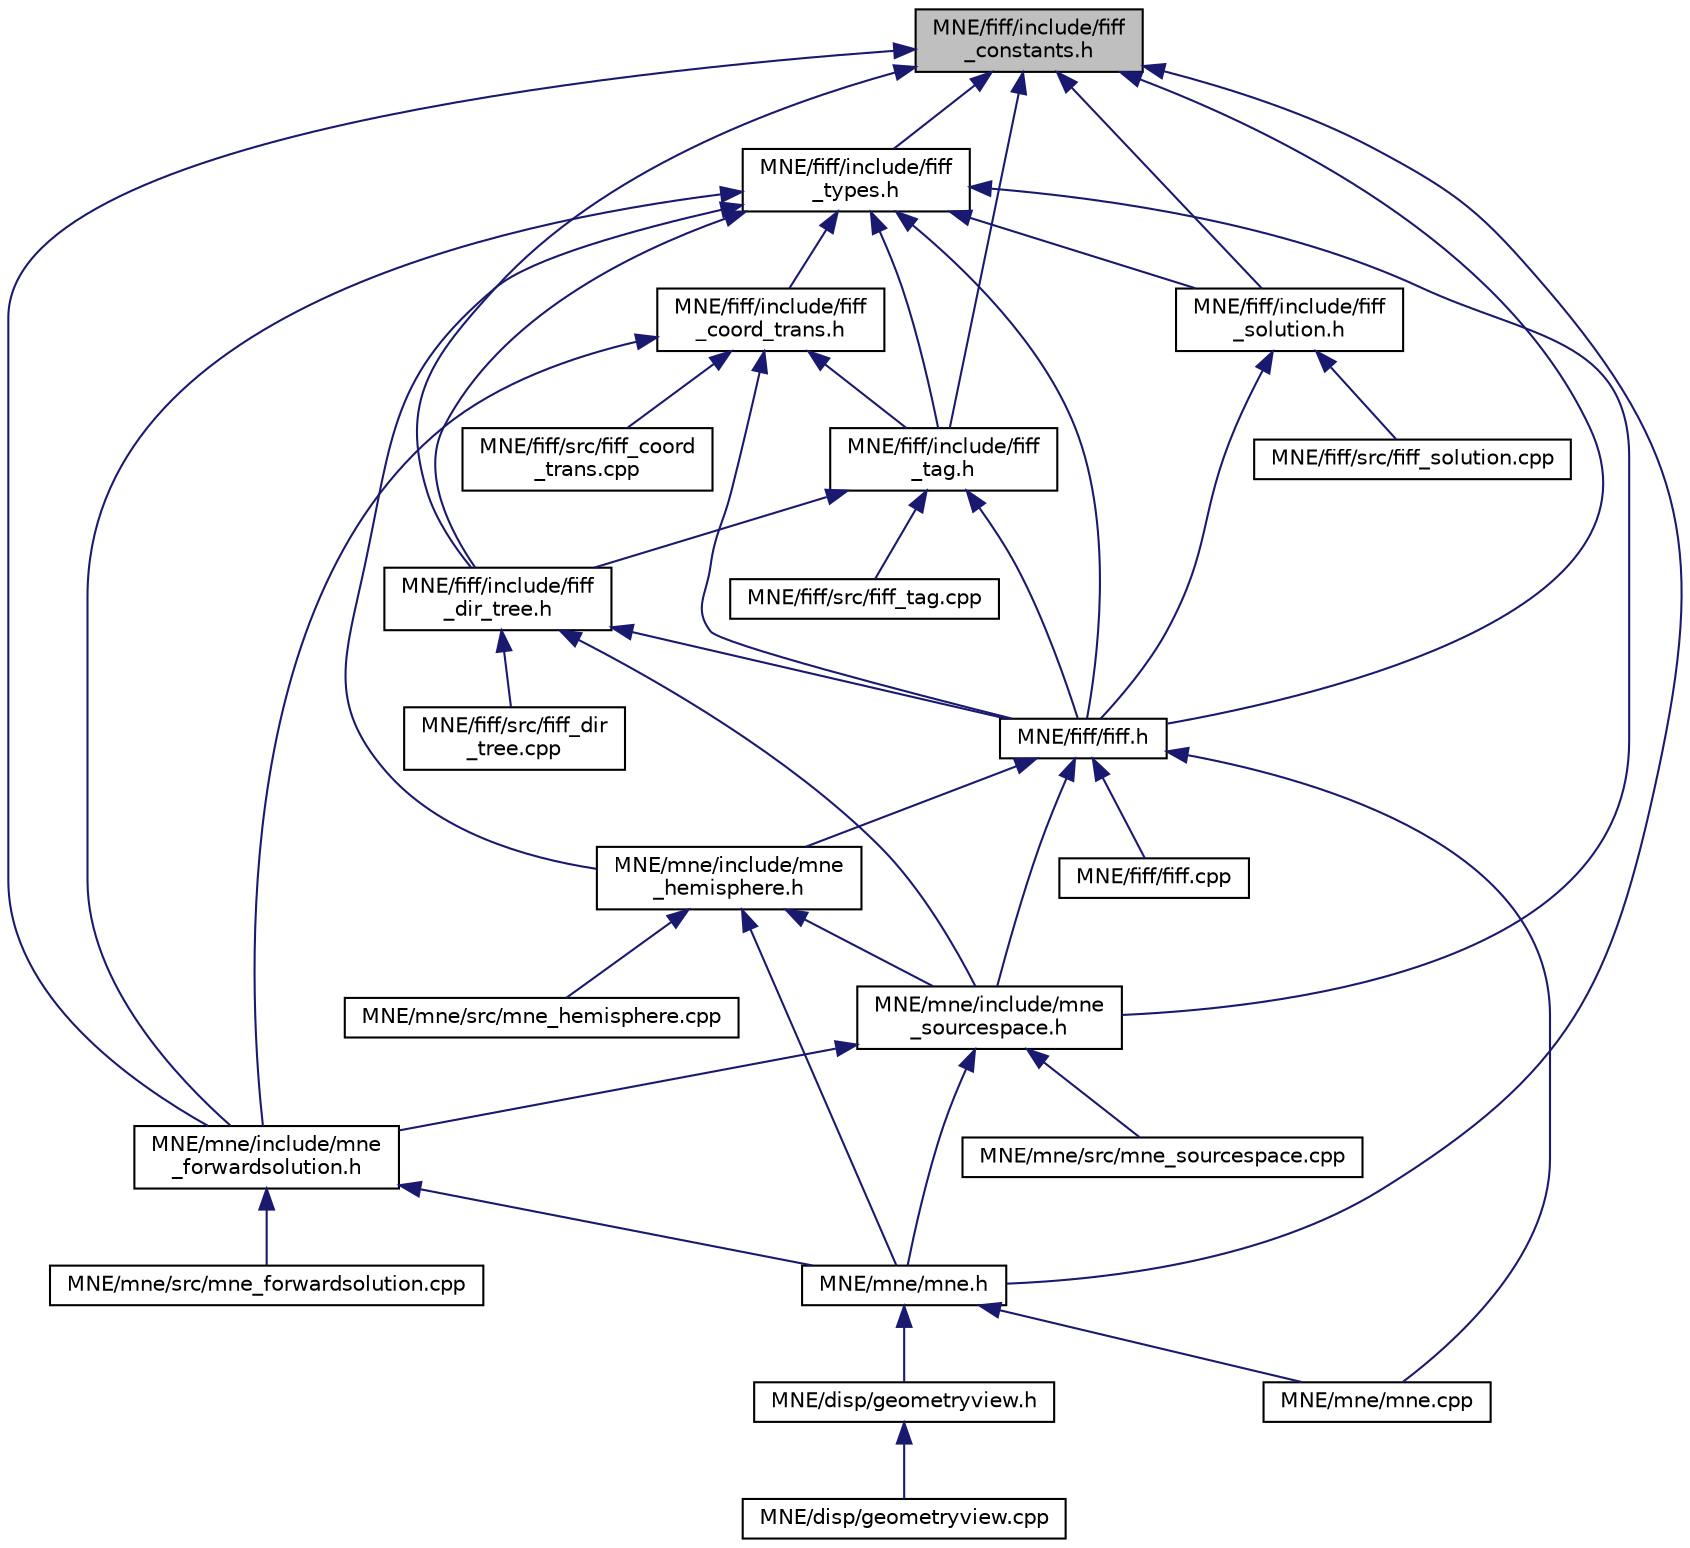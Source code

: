 digraph "MNE/fiff/include/fiff_constants.h"
{
  edge [fontname="Helvetica",fontsize="10",labelfontname="Helvetica",labelfontsize="10"];
  node [fontname="Helvetica",fontsize="10",shape=record];
  Node1 [label="MNE/fiff/include/fiff\l_constants.h",height=0.2,width=0.4,color="black", fillcolor="grey75", style="filled" fontcolor="black"];
  Node1 -> Node2 [dir="back",color="midnightblue",fontsize="10",style="solid",fontname="Helvetica"];
  Node2 [label="MNE/mne/include/mne\l_forwardsolution.h",height=0.2,width=0.4,color="black", fillcolor="white", style="filled",URL="$mne__forwardsolution_8h.html",tooltip="ToDo Documentation..."];
  Node2 -> Node3 [dir="back",color="midnightblue",fontsize="10",style="solid",fontname="Helvetica"];
  Node3 [label="MNE/mne/mne.h",height=0.2,width=0.4,color="black", fillcolor="white", style="filled",URL="$mne_8h.html",tooltip="ToDo Documentation..."];
  Node3 -> Node4 [dir="back",color="midnightblue",fontsize="10",style="solid",fontname="Helvetica"];
  Node4 [label="MNE/disp/geometryview.h",height=0.2,width=0.4,color="black", fillcolor="white", style="filled",URL="$geometryview_8h.html",tooltip="ToDo Documentation..."];
  Node4 -> Node5 [dir="back",color="midnightblue",fontsize="10",style="solid",fontname="Helvetica"];
  Node5 [label="MNE/disp/geometryview.cpp",height=0.2,width=0.4,color="black", fillcolor="white", style="filled",URL="$geometryview_8cpp.html",tooltip="ToDo Documentation..."];
  Node3 -> Node6 [dir="back",color="midnightblue",fontsize="10",style="solid",fontname="Helvetica"];
  Node6 [label="MNE/mne/mne.cpp",height=0.2,width=0.4,color="black", fillcolor="white", style="filled",URL="$mne_8cpp.html",tooltip="ToDo Documentation..."];
  Node2 -> Node7 [dir="back",color="midnightblue",fontsize="10",style="solid",fontname="Helvetica"];
  Node7 [label="MNE/mne/src/mne_forwardsolution.cpp",height=0.2,width=0.4,color="black", fillcolor="white", style="filled",URL="$mne__forwardsolution_8cpp.html",tooltip="ToDo Documentation..."];
  Node1 -> Node8 [dir="back",color="midnightblue",fontsize="10",style="solid",fontname="Helvetica"];
  Node8 [label="MNE/fiff/include/fiff\l_types.h",height=0.2,width=0.4,color="black", fillcolor="white", style="filled",URL="$fiff__types_8h.html",tooltip="ToDo Documentation..."];
  Node8 -> Node9 [dir="back",color="midnightblue",fontsize="10",style="solid",fontname="Helvetica"];
  Node9 [label="MNE/fiff/include/fiff\l_coord_trans.h",height=0.2,width=0.4,color="black", fillcolor="white", style="filled",URL="$fiff__coord__trans_8h.html",tooltip="ToDo Documentation..."];
  Node9 -> Node2 [dir="back",color="midnightblue",fontsize="10",style="solid",fontname="Helvetica"];
  Node9 -> Node10 [dir="back",color="midnightblue",fontsize="10",style="solid",fontname="Helvetica"];
  Node10 [label="MNE/fiff/fiff.h",height=0.2,width=0.4,color="black", fillcolor="white", style="filled",URL="$fiff_8h.html",tooltip="ToDo Documentation..."];
  Node10 -> Node11 [dir="back",color="midnightblue",fontsize="10",style="solid",fontname="Helvetica"];
  Node11 [label="MNE/mne/include/mne\l_hemisphere.h",height=0.2,width=0.4,color="black", fillcolor="white", style="filled",URL="$mne__hemisphere_8h.html",tooltip="ToDo Documentation..."];
  Node11 -> Node12 [dir="back",color="midnightblue",fontsize="10",style="solid",fontname="Helvetica"];
  Node12 [label="MNE/mne/include/mne\l_sourcespace.h",height=0.2,width=0.4,color="black", fillcolor="white", style="filled",URL="$mne__sourcespace_8h.html",tooltip="ToDo Documentation..."];
  Node12 -> Node2 [dir="back",color="midnightblue",fontsize="10",style="solid",fontname="Helvetica"];
  Node12 -> Node3 [dir="back",color="midnightblue",fontsize="10",style="solid",fontname="Helvetica"];
  Node12 -> Node13 [dir="back",color="midnightblue",fontsize="10",style="solid",fontname="Helvetica"];
  Node13 [label="MNE/mne/src/mne_sourcespace.cpp",height=0.2,width=0.4,color="black", fillcolor="white", style="filled",URL="$mne__sourcespace_8cpp.html",tooltip="ToDo Documentation..."];
  Node11 -> Node3 [dir="back",color="midnightblue",fontsize="10",style="solid",fontname="Helvetica"];
  Node11 -> Node14 [dir="back",color="midnightblue",fontsize="10",style="solid",fontname="Helvetica"];
  Node14 [label="MNE/mne/src/mne_hemisphere.cpp",height=0.2,width=0.4,color="black", fillcolor="white", style="filled",URL="$mne__hemisphere_8cpp.html",tooltip="ToDo Documentation..."];
  Node10 -> Node12 [dir="back",color="midnightblue",fontsize="10",style="solid",fontname="Helvetica"];
  Node10 -> Node15 [dir="back",color="midnightblue",fontsize="10",style="solid",fontname="Helvetica"];
  Node15 [label="MNE/fiff/fiff.cpp",height=0.2,width=0.4,color="black", fillcolor="white", style="filled",URL="$fiff_8cpp.html",tooltip="ToDo Documentation..."];
  Node10 -> Node6 [dir="back",color="midnightblue",fontsize="10",style="solid",fontname="Helvetica"];
  Node9 -> Node16 [dir="back",color="midnightblue",fontsize="10",style="solid",fontname="Helvetica"];
  Node16 [label="MNE/fiff/include/fiff\l_tag.h",height=0.2,width=0.4,color="black", fillcolor="white", style="filled",URL="$fiff__tag_8h.html",tooltip="ToDo Documentation..."];
  Node16 -> Node17 [dir="back",color="midnightblue",fontsize="10",style="solid",fontname="Helvetica"];
  Node17 [label="MNE/fiff/include/fiff\l_dir_tree.h",height=0.2,width=0.4,color="black", fillcolor="white", style="filled",URL="$fiff__dir__tree_8h.html",tooltip="ToDo Documentation..."];
  Node17 -> Node10 [dir="back",color="midnightblue",fontsize="10",style="solid",fontname="Helvetica"];
  Node17 -> Node12 [dir="back",color="midnightblue",fontsize="10",style="solid",fontname="Helvetica"];
  Node17 -> Node18 [dir="back",color="midnightblue",fontsize="10",style="solid",fontname="Helvetica"];
  Node18 [label="MNE/fiff/src/fiff_dir\l_tree.cpp",height=0.2,width=0.4,color="black", fillcolor="white", style="filled",URL="$fiff__dir__tree_8cpp.html",tooltip="ToDo Documentation..."];
  Node16 -> Node10 [dir="back",color="midnightblue",fontsize="10",style="solid",fontname="Helvetica"];
  Node16 -> Node19 [dir="back",color="midnightblue",fontsize="10",style="solid",fontname="Helvetica"];
  Node19 [label="MNE/fiff/src/fiff_tag.cpp",height=0.2,width=0.4,color="black", fillcolor="white", style="filled",URL="$fiff__tag_8cpp.html",tooltip="ToDo Documentation..."];
  Node9 -> Node20 [dir="back",color="midnightblue",fontsize="10",style="solid",fontname="Helvetica"];
  Node20 [label="MNE/fiff/src/fiff_coord\l_trans.cpp",height=0.2,width=0.4,color="black", fillcolor="white", style="filled",URL="$fiff__coord__trans_8cpp.html",tooltip="ToDo Documentation..."];
  Node8 -> Node2 [dir="back",color="midnightblue",fontsize="10",style="solid",fontname="Helvetica"];
  Node8 -> Node11 [dir="back",color="midnightblue",fontsize="10",style="solid",fontname="Helvetica"];
  Node8 -> Node17 [dir="back",color="midnightblue",fontsize="10",style="solid",fontname="Helvetica"];
  Node8 -> Node16 [dir="back",color="midnightblue",fontsize="10",style="solid",fontname="Helvetica"];
  Node8 -> Node21 [dir="back",color="midnightblue",fontsize="10",style="solid",fontname="Helvetica"];
  Node21 [label="MNE/fiff/include/fiff\l_solution.h",height=0.2,width=0.4,color="black", fillcolor="white", style="filled",URL="$fiff__solution_8h_source.html"];
  Node21 -> Node10 [dir="back",color="midnightblue",fontsize="10",style="solid",fontname="Helvetica"];
  Node21 -> Node22 [dir="back",color="midnightblue",fontsize="10",style="solid",fontname="Helvetica"];
  Node22 [label="MNE/fiff/src/fiff_solution.cpp",height=0.2,width=0.4,color="black", fillcolor="white", style="filled",URL="$fiff__solution_8cpp.html",tooltip="ToDo Documentation..."];
  Node8 -> Node10 [dir="back",color="midnightblue",fontsize="10",style="solid",fontname="Helvetica"];
  Node8 -> Node12 [dir="back",color="midnightblue",fontsize="10",style="solid",fontname="Helvetica"];
  Node1 -> Node10 [dir="back",color="midnightblue",fontsize="10",style="solid",fontname="Helvetica"];
  Node1 -> Node17 [dir="back",color="midnightblue",fontsize="10",style="solid",fontname="Helvetica"];
  Node1 -> Node16 [dir="back",color="midnightblue",fontsize="10",style="solid",fontname="Helvetica"];
  Node1 -> Node21 [dir="back",color="midnightblue",fontsize="10",style="solid",fontname="Helvetica"];
  Node1 -> Node3 [dir="back",color="midnightblue",fontsize="10",style="solid",fontname="Helvetica"];
}
